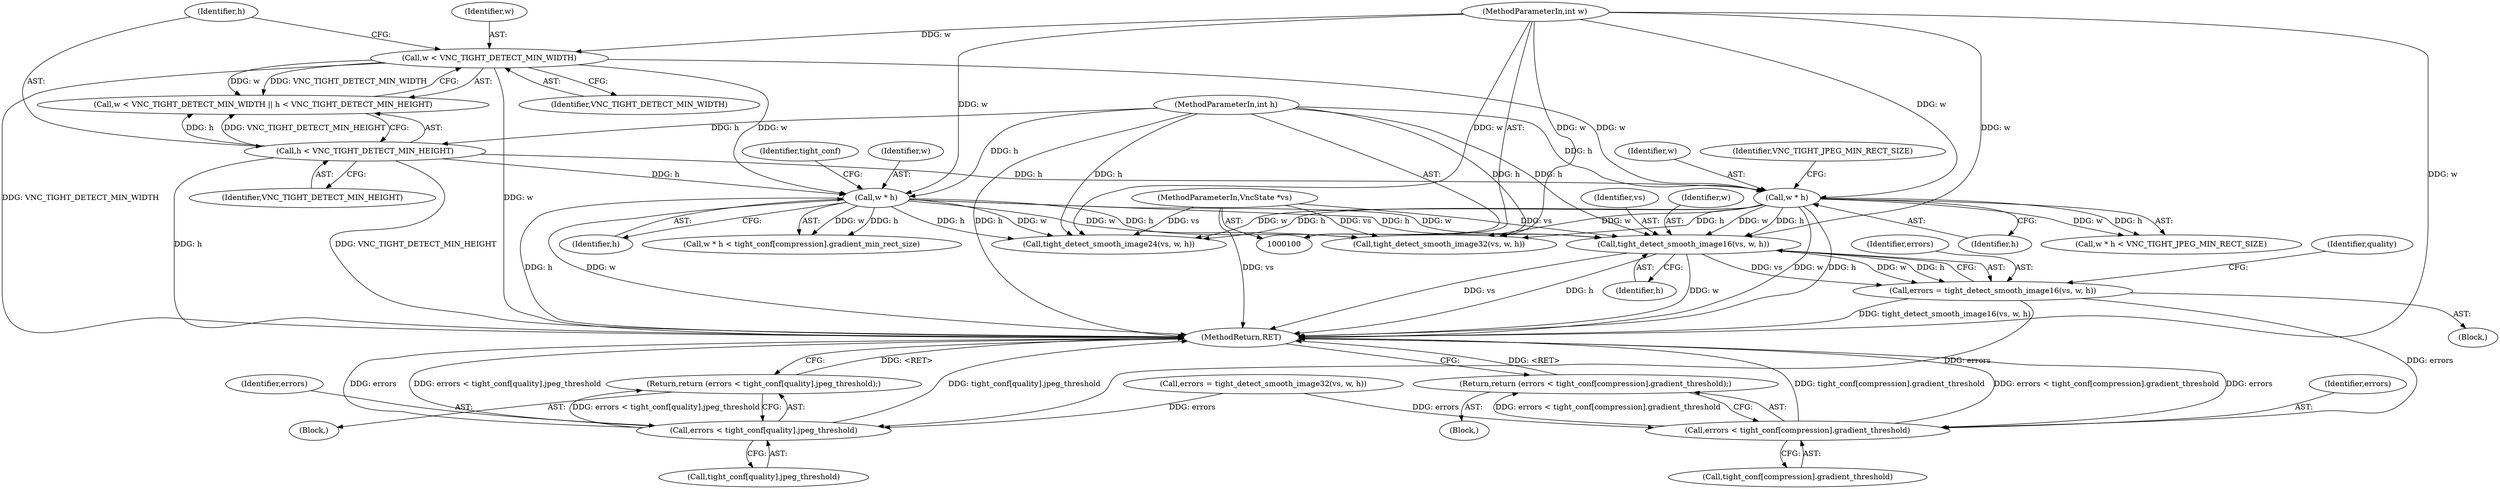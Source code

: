 digraph "0_qemu_9f64916da20eea67121d544698676295bbb105a7_4@pointer" {
"1000256" [label="(Call,tight_detect_smooth_image16(vs, w, h))"];
"1000101" [label="(MethodParameterIn,VncState *vs)"];
"1000183" [label="(Call,w * h)"];
"1000149" [label="(Call,w < VNC_TIGHT_DETECT_MIN_WIDTH)"];
"1000102" [label="(MethodParameterIn,int w)"];
"1000152" [label="(Call,h < VNC_TIGHT_DETECT_MIN_HEIGHT)"];
"1000103" [label="(MethodParameterIn,int h)"];
"1000172" [label="(Call,w * h)"];
"1000254" [label="(Call,errors = tight_detect_smooth_image16(vs, w, h))"];
"1000267" [label="(Call,errors < tight_conf[quality].jpeg_threshold)"];
"1000266" [label="(Return,return (errors < tight_conf[quality].jpeg_threshold);)"];
"1000275" [label="(Call,errors < tight_conf[compression].gradient_threshold)"];
"1000274" [label="(Return,return (errors < tight_conf[compression].gradient_threshold);)"];
"1000212" [label="(Call,tight_detect_smooth_image24(vs, w, h))"];
"1000173" [label="(Identifier,w)"];
"1000185" [label="(Identifier,h)"];
"1000248" [label="(Call,tight_detect_smooth_image32(vs, w, h))"];
"1000102" [label="(MethodParameterIn,int w)"];
"1000276" [label="(Identifier,errors)"];
"1000151" [label="(Identifier,VNC_TIGHT_DETECT_MIN_WIDTH)"];
"1000255" [label="(Identifier,errors)"];
"1000254" [label="(Call,errors = tight_detect_smooth_image16(vs, w, h))"];
"1000277" [label="(Call,tight_conf[compression].gradient_threshold)"];
"1000253" [label="(Block,)"];
"1000282" [label="(MethodReturn,RET)"];
"1000153" [label="(Identifier,h)"];
"1000152" [label="(Call,h < VNC_TIGHT_DETECT_MIN_HEIGHT)"];
"1000274" [label="(Return,return (errors < tight_conf[compression].gradient_threshold);)"];
"1000154" [label="(Identifier,VNC_TIGHT_DETECT_MIN_HEIGHT)"];
"1000174" [label="(Identifier,h)"];
"1000246" [label="(Call,errors = tight_detect_smooth_image32(vs, w, h))"];
"1000265" [label="(Block,)"];
"1000269" [label="(Call,tight_conf[quality].jpeg_threshold)"];
"1000268" [label="(Identifier,errors)"];
"1000275" [label="(Call,errors < tight_conf[compression].gradient_threshold)"];
"1000262" [label="(Identifier,quality)"];
"1000104" [label="(Block,)"];
"1000101" [label="(MethodParameterIn,VncState *vs)"];
"1000149" [label="(Call,w < VNC_TIGHT_DETECT_MIN_WIDTH)"];
"1000148" [label="(Call,w < VNC_TIGHT_DETECT_MIN_WIDTH || h < VNC_TIGHT_DETECT_MIN_HEIGHT)"];
"1000258" [label="(Identifier,w)"];
"1000150" [label="(Identifier,w)"];
"1000256" [label="(Call,tight_detect_smooth_image16(vs, w, h))"];
"1000103" [label="(MethodParameterIn,int h)"];
"1000259" [label="(Identifier,h)"];
"1000188" [label="(Identifier,tight_conf)"];
"1000171" [label="(Call,w * h < VNC_TIGHT_JPEG_MIN_RECT_SIZE)"];
"1000172" [label="(Call,w * h)"];
"1000182" [label="(Call,w * h < tight_conf[compression].gradient_min_rect_size)"];
"1000267" [label="(Call,errors < tight_conf[quality].jpeg_threshold)"];
"1000183" [label="(Call,w * h)"];
"1000184" [label="(Identifier,w)"];
"1000257" [label="(Identifier,vs)"];
"1000175" [label="(Identifier,VNC_TIGHT_JPEG_MIN_RECT_SIZE)"];
"1000266" [label="(Return,return (errors < tight_conf[quality].jpeg_threshold);)"];
"1000256" -> "1000254"  [label="AST: "];
"1000256" -> "1000259"  [label="CFG: "];
"1000257" -> "1000256"  [label="AST: "];
"1000258" -> "1000256"  [label="AST: "];
"1000259" -> "1000256"  [label="AST: "];
"1000254" -> "1000256"  [label="CFG: "];
"1000256" -> "1000282"  [label="DDG: h"];
"1000256" -> "1000282"  [label="DDG: w"];
"1000256" -> "1000282"  [label="DDG: vs"];
"1000256" -> "1000254"  [label="DDG: vs"];
"1000256" -> "1000254"  [label="DDG: w"];
"1000256" -> "1000254"  [label="DDG: h"];
"1000101" -> "1000256"  [label="DDG: vs"];
"1000183" -> "1000256"  [label="DDG: w"];
"1000183" -> "1000256"  [label="DDG: h"];
"1000172" -> "1000256"  [label="DDG: w"];
"1000172" -> "1000256"  [label="DDG: h"];
"1000102" -> "1000256"  [label="DDG: w"];
"1000103" -> "1000256"  [label="DDG: h"];
"1000101" -> "1000100"  [label="AST: "];
"1000101" -> "1000282"  [label="DDG: vs"];
"1000101" -> "1000212"  [label="DDG: vs"];
"1000101" -> "1000248"  [label="DDG: vs"];
"1000183" -> "1000182"  [label="AST: "];
"1000183" -> "1000185"  [label="CFG: "];
"1000184" -> "1000183"  [label="AST: "];
"1000185" -> "1000183"  [label="AST: "];
"1000188" -> "1000183"  [label="CFG: "];
"1000183" -> "1000282"  [label="DDG: h"];
"1000183" -> "1000282"  [label="DDG: w"];
"1000183" -> "1000182"  [label="DDG: w"];
"1000183" -> "1000182"  [label="DDG: h"];
"1000149" -> "1000183"  [label="DDG: w"];
"1000102" -> "1000183"  [label="DDG: w"];
"1000152" -> "1000183"  [label="DDG: h"];
"1000103" -> "1000183"  [label="DDG: h"];
"1000183" -> "1000212"  [label="DDG: w"];
"1000183" -> "1000212"  [label="DDG: h"];
"1000183" -> "1000248"  [label="DDG: w"];
"1000183" -> "1000248"  [label="DDG: h"];
"1000149" -> "1000148"  [label="AST: "];
"1000149" -> "1000151"  [label="CFG: "];
"1000150" -> "1000149"  [label="AST: "];
"1000151" -> "1000149"  [label="AST: "];
"1000153" -> "1000149"  [label="CFG: "];
"1000148" -> "1000149"  [label="CFG: "];
"1000149" -> "1000282"  [label="DDG: VNC_TIGHT_DETECT_MIN_WIDTH"];
"1000149" -> "1000282"  [label="DDG: w"];
"1000149" -> "1000148"  [label="DDG: w"];
"1000149" -> "1000148"  [label="DDG: VNC_TIGHT_DETECT_MIN_WIDTH"];
"1000102" -> "1000149"  [label="DDG: w"];
"1000149" -> "1000172"  [label="DDG: w"];
"1000102" -> "1000100"  [label="AST: "];
"1000102" -> "1000282"  [label="DDG: w"];
"1000102" -> "1000172"  [label="DDG: w"];
"1000102" -> "1000212"  [label="DDG: w"];
"1000102" -> "1000248"  [label="DDG: w"];
"1000152" -> "1000148"  [label="AST: "];
"1000152" -> "1000154"  [label="CFG: "];
"1000153" -> "1000152"  [label="AST: "];
"1000154" -> "1000152"  [label="AST: "];
"1000148" -> "1000152"  [label="CFG: "];
"1000152" -> "1000282"  [label="DDG: h"];
"1000152" -> "1000282"  [label="DDG: VNC_TIGHT_DETECT_MIN_HEIGHT"];
"1000152" -> "1000148"  [label="DDG: h"];
"1000152" -> "1000148"  [label="DDG: VNC_TIGHT_DETECT_MIN_HEIGHT"];
"1000103" -> "1000152"  [label="DDG: h"];
"1000152" -> "1000172"  [label="DDG: h"];
"1000103" -> "1000100"  [label="AST: "];
"1000103" -> "1000282"  [label="DDG: h"];
"1000103" -> "1000172"  [label="DDG: h"];
"1000103" -> "1000212"  [label="DDG: h"];
"1000103" -> "1000248"  [label="DDG: h"];
"1000172" -> "1000171"  [label="AST: "];
"1000172" -> "1000174"  [label="CFG: "];
"1000173" -> "1000172"  [label="AST: "];
"1000174" -> "1000172"  [label="AST: "];
"1000175" -> "1000172"  [label="CFG: "];
"1000172" -> "1000282"  [label="DDG: w"];
"1000172" -> "1000282"  [label="DDG: h"];
"1000172" -> "1000171"  [label="DDG: w"];
"1000172" -> "1000171"  [label="DDG: h"];
"1000172" -> "1000212"  [label="DDG: w"];
"1000172" -> "1000212"  [label="DDG: h"];
"1000172" -> "1000248"  [label="DDG: w"];
"1000172" -> "1000248"  [label="DDG: h"];
"1000254" -> "1000253"  [label="AST: "];
"1000255" -> "1000254"  [label="AST: "];
"1000262" -> "1000254"  [label="CFG: "];
"1000254" -> "1000282"  [label="DDG: tight_detect_smooth_image16(vs, w, h)"];
"1000254" -> "1000267"  [label="DDG: errors"];
"1000254" -> "1000275"  [label="DDG: errors"];
"1000267" -> "1000266"  [label="AST: "];
"1000267" -> "1000269"  [label="CFG: "];
"1000268" -> "1000267"  [label="AST: "];
"1000269" -> "1000267"  [label="AST: "];
"1000266" -> "1000267"  [label="CFG: "];
"1000267" -> "1000282"  [label="DDG: tight_conf[quality].jpeg_threshold"];
"1000267" -> "1000282"  [label="DDG: errors"];
"1000267" -> "1000282"  [label="DDG: errors < tight_conf[quality].jpeg_threshold"];
"1000267" -> "1000266"  [label="DDG: errors < tight_conf[quality].jpeg_threshold"];
"1000246" -> "1000267"  [label="DDG: errors"];
"1000266" -> "1000265"  [label="AST: "];
"1000282" -> "1000266"  [label="CFG: "];
"1000266" -> "1000282"  [label="DDG: <RET>"];
"1000275" -> "1000274"  [label="AST: "];
"1000275" -> "1000277"  [label="CFG: "];
"1000276" -> "1000275"  [label="AST: "];
"1000277" -> "1000275"  [label="AST: "];
"1000274" -> "1000275"  [label="CFG: "];
"1000275" -> "1000282"  [label="DDG: errors < tight_conf[compression].gradient_threshold"];
"1000275" -> "1000282"  [label="DDG: errors"];
"1000275" -> "1000282"  [label="DDG: tight_conf[compression].gradient_threshold"];
"1000275" -> "1000274"  [label="DDG: errors < tight_conf[compression].gradient_threshold"];
"1000246" -> "1000275"  [label="DDG: errors"];
"1000274" -> "1000104"  [label="AST: "];
"1000282" -> "1000274"  [label="CFG: "];
"1000274" -> "1000282"  [label="DDG: <RET>"];
}
